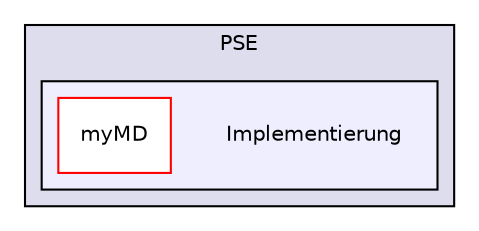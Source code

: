 digraph G {
  compound=true
  node [ fontsize=10, fontname="Helvetica"];
  edge [ labelfontsize=9, labelfontname="Helvetica"];
  subgraph clusterdir_D_3A_2FStudium_2FWS17_2D18_2FPSE_2F {
    graph [ bgcolor="#ddddee", pencolor="black", label="PSE" fontname="Helvetica", fontsize=10, URL="dir_D_3A_2FStudium_2FWS17_2D18_2FPSE_2F.html"]
  subgraph clusterdir_D_3A_2FStudium_2FWS17_2D18_2FPSE_2FImplementierung_2F {
    graph [ bgcolor="#eeeeff", pencolor="black", label="" URL="dir_D_3A_2FStudium_2FWS17_2D18_2FPSE_2FImplementierung_2F.html"];
    dir_D_3A_2FStudium_2FWS17_2D18_2FPSE_2FImplementierung_2F [shape=plaintext label="Implementierung"];
    dir_D_3A_2FStudium_2FWS17_2D18_2FPSE_2FImplementierung_2FmyMD_2F [shape=box label="myMD" color="red" fillcolor="white" style="filled" URL="dir_D_3A_2FStudium_2FWS17_2D18_2FPSE_2FImplementierung_2FmyMD_2F.html"];
  }
  }
}

